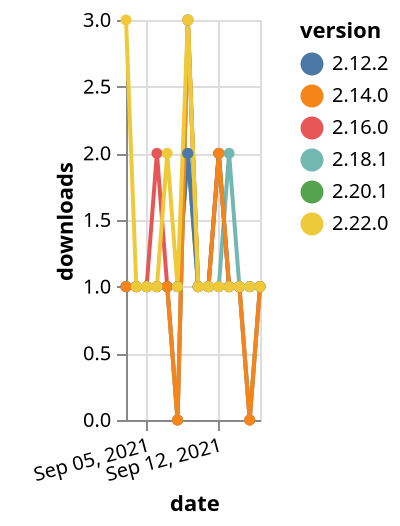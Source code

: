 {"$schema": "https://vega.github.io/schema/vega-lite/v5.json", "description": "A simple bar chart with embedded data.", "data": {"values": [{"date": "2021-09-03", "total": 259, "delta": 1, "version": "2.16.0"}, {"date": "2021-09-04", "total": 260, "delta": 1, "version": "2.16.0"}, {"date": "2021-09-05", "total": 261, "delta": 1, "version": "2.16.0"}, {"date": "2021-09-06", "total": 263, "delta": 2, "version": "2.16.0"}, {"date": "2021-09-07", "total": 264, "delta": 1, "version": "2.16.0"}, {"date": "2021-09-08", "total": 264, "delta": 0, "version": "2.16.0"}, {"date": "2021-09-09", "total": 267, "delta": 3, "version": "2.16.0"}, {"date": "2021-09-10", "total": 268, "delta": 1, "version": "2.16.0"}, {"date": "2021-09-11", "total": 269, "delta": 1, "version": "2.16.0"}, {"date": "2021-09-12", "total": 271, "delta": 2, "version": "2.16.0"}, {"date": "2021-09-13", "total": 272, "delta": 1, "version": "2.16.0"}, {"date": "2021-09-14", "total": 273, "delta": 1, "version": "2.16.0"}, {"date": "2021-09-15", "total": 273, "delta": 0, "version": "2.16.0"}, {"date": "2021-09-16", "total": 274, "delta": 1, "version": "2.16.0"}, {"date": "2021-09-03", "total": 188, "delta": 1, "version": "2.20.1"}, {"date": "2021-09-04", "total": 189, "delta": 1, "version": "2.20.1"}, {"date": "2021-09-05", "total": 190, "delta": 1, "version": "2.20.1"}, {"date": "2021-09-06", "total": 191, "delta": 1, "version": "2.20.1"}, {"date": "2021-09-07", "total": 192, "delta": 1, "version": "2.20.1"}, {"date": "2021-09-08", "total": 193, "delta": 1, "version": "2.20.1"}, {"date": "2021-09-09", "total": 195, "delta": 2, "version": "2.20.1"}, {"date": "2021-09-10", "total": 196, "delta": 1, "version": "2.20.1"}, {"date": "2021-09-11", "total": 197, "delta": 1, "version": "2.20.1"}, {"date": "2021-09-12", "total": 198, "delta": 1, "version": "2.20.1"}, {"date": "2021-09-13", "total": 199, "delta": 1, "version": "2.20.1"}, {"date": "2021-09-14", "total": 200, "delta": 1, "version": "2.20.1"}, {"date": "2021-09-15", "total": 201, "delta": 1, "version": "2.20.1"}, {"date": "2021-09-16", "total": 202, "delta": 1, "version": "2.20.1"}, {"date": "2021-09-03", "total": 197, "delta": 1, "version": "2.18.1"}, {"date": "2021-09-04", "total": 198, "delta": 1, "version": "2.18.1"}, {"date": "2021-09-05", "total": 199, "delta": 1, "version": "2.18.1"}, {"date": "2021-09-06", "total": 200, "delta": 1, "version": "2.18.1"}, {"date": "2021-09-07", "total": 201, "delta": 1, "version": "2.18.1"}, {"date": "2021-09-08", "total": 201, "delta": 0, "version": "2.18.1"}, {"date": "2021-09-09", "total": 204, "delta": 3, "version": "2.18.1"}, {"date": "2021-09-10", "total": 205, "delta": 1, "version": "2.18.1"}, {"date": "2021-09-11", "total": 206, "delta": 1, "version": "2.18.1"}, {"date": "2021-09-12", "total": 207, "delta": 1, "version": "2.18.1"}, {"date": "2021-09-13", "total": 209, "delta": 2, "version": "2.18.1"}, {"date": "2021-09-14", "total": 210, "delta": 1, "version": "2.18.1"}, {"date": "2021-09-15", "total": 210, "delta": 0, "version": "2.18.1"}, {"date": "2021-09-16", "total": 211, "delta": 1, "version": "2.18.1"}, {"date": "2021-09-03", "total": 313, "delta": 1, "version": "2.12.2"}, {"date": "2021-09-04", "total": 314, "delta": 1, "version": "2.12.2"}, {"date": "2021-09-05", "total": 315, "delta": 1, "version": "2.12.2"}, {"date": "2021-09-06", "total": 316, "delta": 1, "version": "2.12.2"}, {"date": "2021-09-07", "total": 317, "delta": 1, "version": "2.12.2"}, {"date": "2021-09-08", "total": 318, "delta": 1, "version": "2.12.2"}, {"date": "2021-09-09", "total": 320, "delta": 2, "version": "2.12.2"}, {"date": "2021-09-10", "total": 321, "delta": 1, "version": "2.12.2"}, {"date": "2021-09-11", "total": 322, "delta": 1, "version": "2.12.2"}, {"date": "2021-09-12", "total": 324, "delta": 2, "version": "2.12.2"}, {"date": "2021-09-13", "total": 325, "delta": 1, "version": "2.12.2"}, {"date": "2021-09-14", "total": 326, "delta": 1, "version": "2.12.2"}, {"date": "2021-09-15", "total": 327, "delta": 1, "version": "2.12.2"}, {"date": "2021-09-16", "total": 328, "delta": 1, "version": "2.12.2"}, {"date": "2021-09-03", "total": 246, "delta": 1, "version": "2.14.0"}, {"date": "2021-09-04", "total": 247, "delta": 1, "version": "2.14.0"}, {"date": "2021-09-05", "total": 248, "delta": 1, "version": "2.14.0"}, {"date": "2021-09-06", "total": 249, "delta": 1, "version": "2.14.0"}, {"date": "2021-09-07", "total": 250, "delta": 1, "version": "2.14.0"}, {"date": "2021-09-08", "total": 250, "delta": 0, "version": "2.14.0"}, {"date": "2021-09-09", "total": 253, "delta": 3, "version": "2.14.0"}, {"date": "2021-09-10", "total": 254, "delta": 1, "version": "2.14.0"}, {"date": "2021-09-11", "total": 255, "delta": 1, "version": "2.14.0"}, {"date": "2021-09-12", "total": 257, "delta": 2, "version": "2.14.0"}, {"date": "2021-09-13", "total": 258, "delta": 1, "version": "2.14.0"}, {"date": "2021-09-14", "total": 259, "delta": 1, "version": "2.14.0"}, {"date": "2021-09-15", "total": 259, "delta": 0, "version": "2.14.0"}, {"date": "2021-09-16", "total": 260, "delta": 1, "version": "2.14.0"}, {"date": "2021-09-03", "total": 133, "delta": 3, "version": "2.22.0"}, {"date": "2021-09-04", "total": 134, "delta": 1, "version": "2.22.0"}, {"date": "2021-09-05", "total": 135, "delta": 1, "version": "2.22.0"}, {"date": "2021-09-06", "total": 136, "delta": 1, "version": "2.22.0"}, {"date": "2021-09-07", "total": 138, "delta": 2, "version": "2.22.0"}, {"date": "2021-09-08", "total": 139, "delta": 1, "version": "2.22.0"}, {"date": "2021-09-09", "total": 142, "delta": 3, "version": "2.22.0"}, {"date": "2021-09-10", "total": 143, "delta": 1, "version": "2.22.0"}, {"date": "2021-09-11", "total": 144, "delta": 1, "version": "2.22.0"}, {"date": "2021-09-12", "total": 145, "delta": 1, "version": "2.22.0"}, {"date": "2021-09-13", "total": 146, "delta": 1, "version": "2.22.0"}, {"date": "2021-09-14", "total": 147, "delta": 1, "version": "2.22.0"}, {"date": "2021-09-15", "total": 148, "delta": 1, "version": "2.22.0"}, {"date": "2021-09-16", "total": 149, "delta": 1, "version": "2.22.0"}]}, "width": "container", "mark": {"type": "line", "point": {"filled": true}}, "encoding": {"x": {"field": "date", "type": "temporal", "timeUnit": "yearmonthdate", "title": "date", "axis": {"labelAngle": -15}}, "y": {"field": "delta", "type": "quantitative", "title": "downloads"}, "color": {"field": "version", "type": "nominal"}, "tooltip": {"field": "delta"}}}